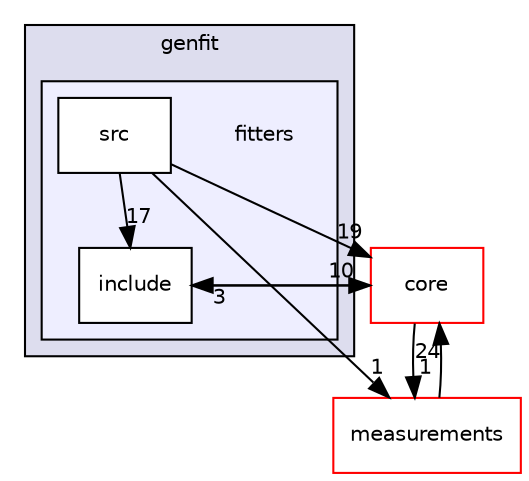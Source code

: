 digraph "genfit/fitters" {
  compound=true
  node [ fontsize="10", fontname="Helvetica"];
  edge [ labelfontsize="10", labelfontname="Helvetica"];
  subgraph clusterdir_a1ebdee7ea4e629a53aa4045c16b947a {
    graph [ bgcolor="#ddddee", pencolor="black", label="genfit" fontname="Helvetica", fontsize="10", URL="dir_a1ebdee7ea4e629a53aa4045c16b947a.html"]
  subgraph clusterdir_84ddfff8e8c088d4b1ab178aeca71541 {
    graph [ bgcolor="#eeeeff", pencolor="black", label="" URL="dir_84ddfff8e8c088d4b1ab178aeca71541.html"];
    dir_84ddfff8e8c088d4b1ab178aeca71541 [shape=plaintext label="fitters"];
    dir_e9e6deb62ad8a2aefa28b0b5f1add1b5 [shape=box label="include" color="black" fillcolor="white" style="filled" URL="dir_e9e6deb62ad8a2aefa28b0b5f1add1b5.html"];
    dir_905b5d2bc3d174e7e34e2b4a1e336892 [shape=box label="src" color="black" fillcolor="white" style="filled" URL="dir_905b5d2bc3d174e7e34e2b4a1e336892.html"];
  }
  }
  dir_9268fb76a242d6fab4cb1d575f1746b1 [shape=box label="measurements" fillcolor="white" style="filled" color="red" URL="dir_9268fb76a242d6fab4cb1d575f1746b1.html"];
  dir_7a40b7556c10f243ca9453eab1d74876 [shape=box label="core" fillcolor="white" style="filled" color="red" URL="dir_7a40b7556c10f243ca9453eab1d74876.html"];
  dir_e9e6deb62ad8a2aefa28b0b5f1add1b5->dir_7a40b7556c10f243ca9453eab1d74876 [headlabel="10", labeldistance=1.5 headhref="dir_000044_000029.html"];
  dir_9268fb76a242d6fab4cb1d575f1746b1->dir_7a40b7556c10f243ca9453eab1d74876 [headlabel="24", labeldistance=1.5 headhref="dir_000054_000029.html"];
  dir_7a40b7556c10f243ca9453eab1d74876->dir_e9e6deb62ad8a2aefa28b0b5f1add1b5 [headlabel="3", labeldistance=1.5 headhref="dir_000029_000044.html"];
  dir_7a40b7556c10f243ca9453eab1d74876->dir_9268fb76a242d6fab4cb1d575f1746b1 [headlabel="1", labeldistance=1.5 headhref="dir_000029_000054.html"];
  dir_905b5d2bc3d174e7e34e2b4a1e336892->dir_e9e6deb62ad8a2aefa28b0b5f1add1b5 [headlabel="17", labeldistance=1.5 headhref="dir_000045_000044.html"];
  dir_905b5d2bc3d174e7e34e2b4a1e336892->dir_9268fb76a242d6fab4cb1d575f1746b1 [headlabel="1", labeldistance=1.5 headhref="dir_000045_000054.html"];
  dir_905b5d2bc3d174e7e34e2b4a1e336892->dir_7a40b7556c10f243ca9453eab1d74876 [headlabel="19", labeldistance=1.5 headhref="dir_000045_000029.html"];
}
